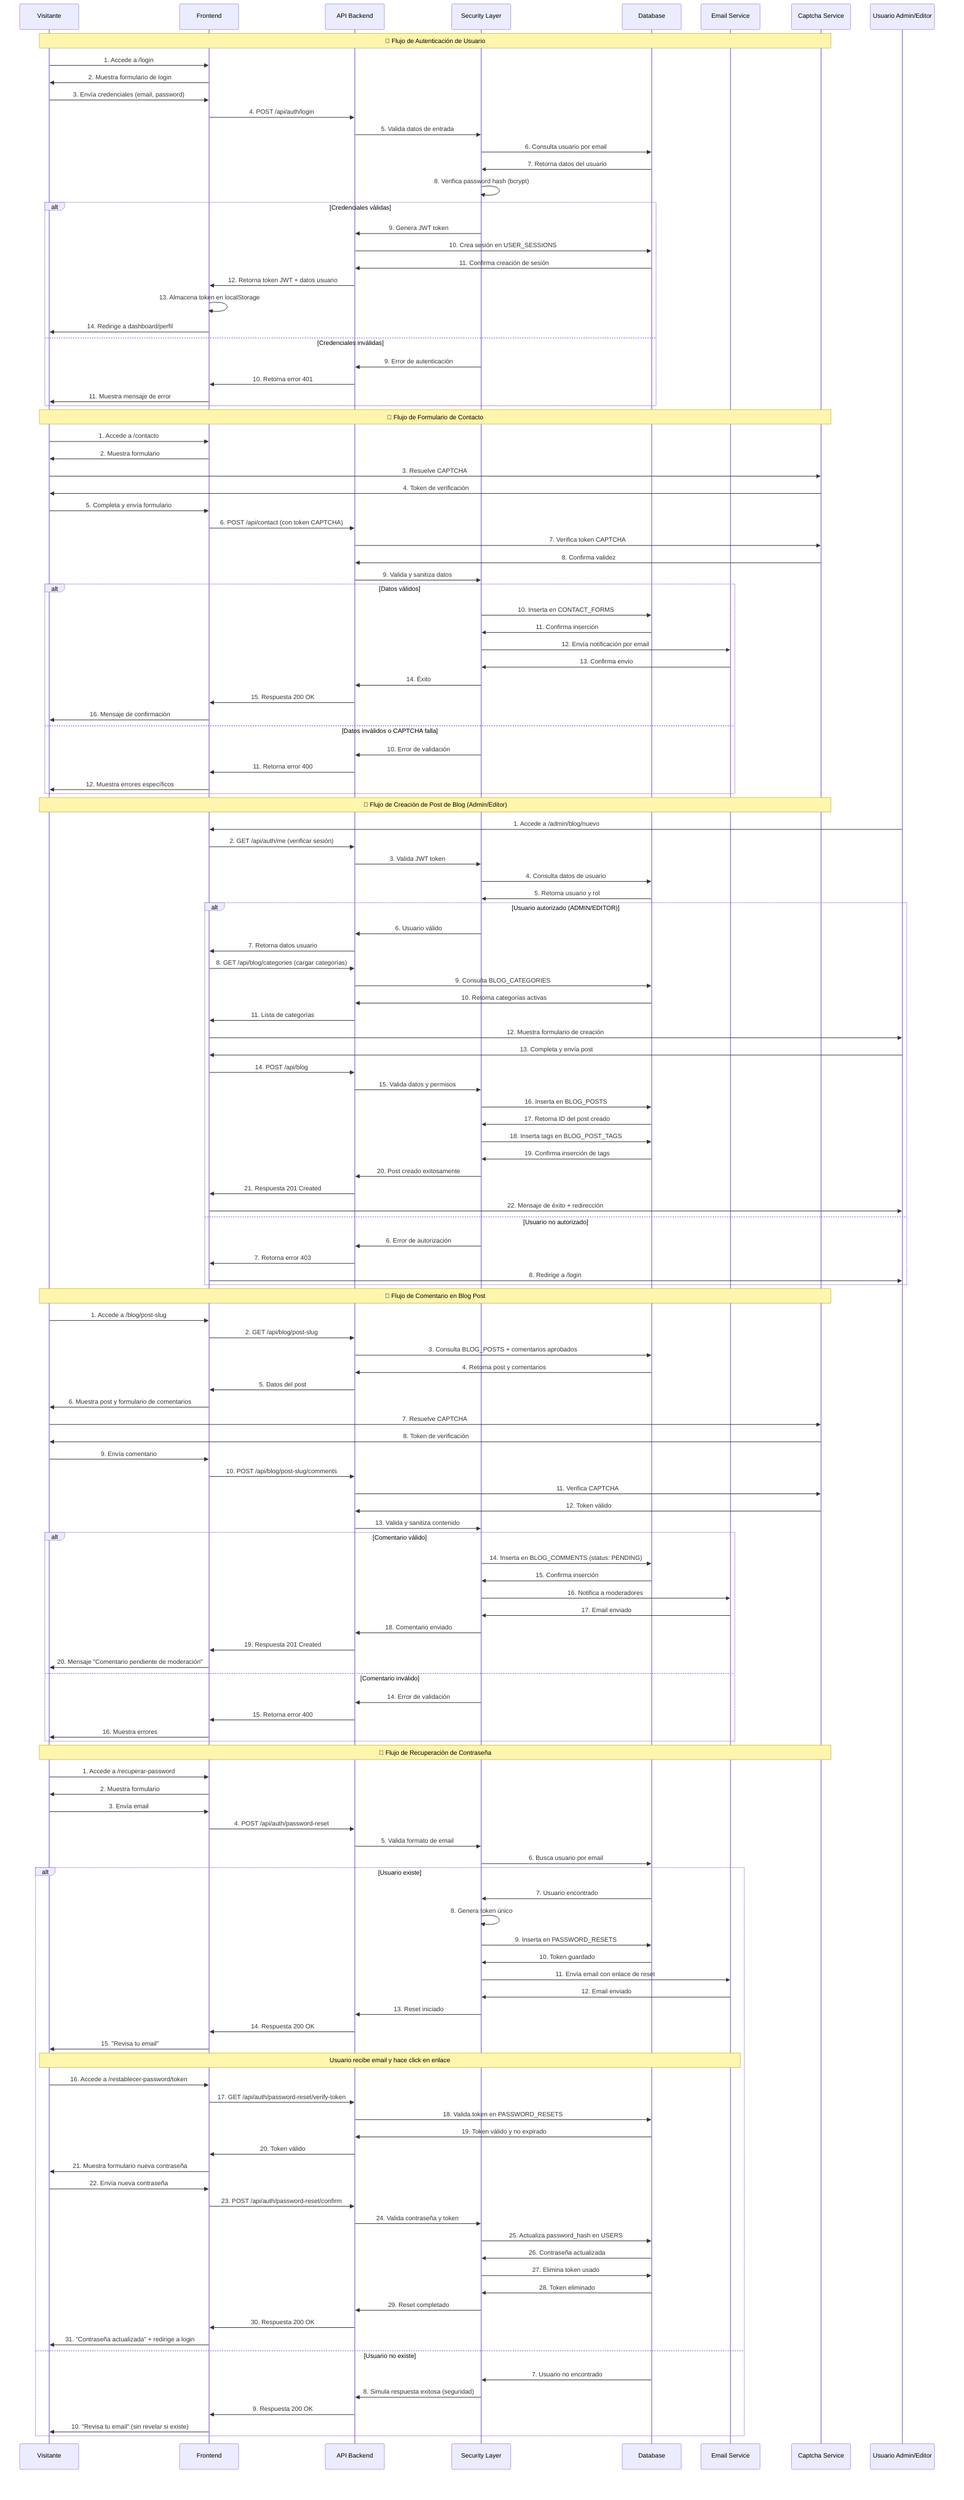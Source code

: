 sequenceDiagram
    %% Comentarios:
    %% - Diagramas de secuencia principales del sistema web institucional
    %% - Incluye flujos críticos: autenticación, gestión de contenido, contacto, blog
    %% - Muestra interacciones entre Frontend, Backend, Base de Datos y servicios externos
    %% - Considera validaciones, seguridad y notificaciones

    participant V as Visitante
    participant F as Frontend
    participant A as API Backend
    participant S as Security Layer
    participant DB as Database
    participant E as Email Service
    participant C as Captcha Service

    %% === DIAGRAMA 1: AUTENTICACIÓN DE USUARIO ===
    Note over V,C: 🔐 Flujo de Autenticación de Usuario

    V->>F: 1. Accede a /login
    F->>V: 2. Muestra formulario de login
    V->>F: 3. Envía credenciales (email, password)
    F->>A: 4. POST /api/auth/login
    A->>S: 5. Valida datos de entrada
    S->>DB: 6. Consulta usuario por email
    DB->>S: 7. Retorna datos del usuario
    S->>S: 8. Verifica password hash (bcrypt)
    
    alt Credenciales válidas
        S->>A: 9. Genera JWT token
        A->>DB: 10. Crea sesión en USER_SESSIONS
        DB->>A: 11. Confirma creación de sesión
        A->>F: 12. Retorna token JWT + datos usuario
        F->>F: 13. Almacena token en localStorage
        F->>V: 14. Redirige a dashboard/perfil
    else Credenciales inválidas
        S->>A: 9. Error de autenticación
        A->>F: 10. Retorna error 401
        F->>V: 11. Muestra mensaje de error
    end

    %% === DIAGRAMA 2: ENVÍO DE FORMULARIO DE CONTACTO ===
    Note over V,C: 📧 Flujo de Formulario de Contacto

    V->>F: 1. Accede a /contacto
    F->>V: 2. Muestra formulario
    V->>C: 3. Resuelve CAPTCHA
    C->>V: 4. Token de verificación
    V->>F: 5. Completa y envía formulario
    F->>A: 6. POST /api/contact (con token CAPTCHA)
    A->>C: 7. Verifica token CAPTCHA
    C->>A: 8. Confirma validez
    A->>S: 9. Valida y sanitiza datos
    
    alt Datos válidos
        S->>DB: 10. Inserta en CONTACT_FORMS
        DB->>S: 11. Confirma inserción
        S->>E: 12. Envía notificación por email
        E->>S: 13. Confirma envío
        S->>A: 14. Éxito
        A->>F: 15. Respuesta 200 OK
        F->>V: 16. Mensaje de confirmación
    else Datos inválidos o CAPTCHA falla
        S->>A: 10. Error de validación
        A->>F: 11. Retorna error 400
        F->>V: 12. Muestra errores específicos
    end

    %% === DIAGRAMA 3: CREACIÓN DE POST DE BLOG ===
    Note over V,C: 📝 Flujo de Creación de Post de Blog (Admin/Editor)

    participant U as Usuario Admin/Editor

    U->>F: 1. Accede a /admin/blog/nuevo
    F->>A: 2. GET /api/auth/me (verificar sesión)
    A->>S: 3. Valida JWT token
    S->>DB: 4. Consulta datos de usuario
    DB->>S: 5. Retorna usuario y rol
    
    alt Usuario autorizado (ADMIN/EDITOR)
        S->>A: 6. Usuario válido
        A->>F: 7. Retorna datos usuario
        F->>A: 8. GET /api/blog/categories (cargar categorías)
        A->>DB: 9. Consulta BLOG_CATEGORIES
        DB->>A: 10. Retorna categorías activas
        A->>F: 11. Lista de categorías
        F->>U: 12. Muestra formulario de creación
        
        U->>F: 13. Completa y envía post
        F->>A: 14. POST /api/blog
        A->>S: 15. Valida datos y permisos
        S->>DB: 16. Inserta en BLOG_POSTS
        DB->>S: 17. Retorna ID del post creado
        S->>DB: 18. Inserta tags en BLOG_POST_TAGS
        DB->>S: 19. Confirma inserción de tags
        S->>A: 20. Post creado exitosamente
        A->>F: 21. Respuesta 201 Created
        F->>U: 22. Mensaje de éxito + redirección
    else Usuario no autorizado
        S->>A: 6. Error de autorización
        A->>F: 7. Retorna error 403
        F->>U: 8. Redirige a /login
    end

    %% === DIAGRAMA 4: COMENTARIO EN BLOG POST ===
    Note over V,C: 💬 Flujo de Comentario en Blog Post

    V->>F: 1. Accede a /blog/post-slug
    F->>A: 2. GET /api/blog/post-slug
    A->>DB: 3. Consulta BLOG_POSTS + comentarios aprobados
    DB->>A: 4. Retorna post y comentarios
    A->>F: 5. Datos del post
    F->>V: 6. Muestra post y formulario de comentarios
    
    V->>C: 7. Resuelve CAPTCHA
    C->>V: 8. Token de verificación
    V->>F: 9. Envía comentario
    F->>A: 10. POST /api/blog/post-slug/comments
    A->>C: 11. Verifica CAPTCHA
    C->>A: 12. Token válido
    A->>S: 13. Valida y sanitiza contenido
    
    alt Comentario válido
        S->>DB: 14. Inserta en BLOG_COMMENTS (status: PENDING)
        DB->>S: 15. Confirma inserción
        S->>E: 16. Notifica a moderadores
        E->>S: 17. Email enviado
        S->>A: 18. Comentario enviado
        A->>F: 19. Respuesta 201 Created
        F->>V: 20. Mensaje "Comentario pendiente de moderación"
    else Comentario inválido
        S->>A: 14. Error de validación
        A->>F: 15. Retorna error 400
        F->>V: 16. Muestra errores
    end

    %% === DIAGRAMA 5: RECUPERACIÓN DE CONTRASEÑA ===
    Note over V,C: 🔑 Flujo de Recuperación de Contraseña

    V->>F: 1. Accede a /recuperar-password
    F->>V: 2. Muestra formulario
    V->>F: 3. Envía email
    F->>A: 4. POST /api/auth/password-reset
    A->>S: 5. Valida formato de email
    S->>DB: 6. Busca usuario por email
    
    alt Usuario existe
        DB->>S: 7. Usuario encontrado
        S->>S: 8. Genera token único
        S->>DB: 9. Inserta en PASSWORD_RESETS
        DB->>S: 10. Token guardado
        S->>E: 11. Envía email con enlace de reset
        E->>S: 12. Email enviado
        S->>A: 13. Reset iniciado
        A->>F: 14. Respuesta 200 OK
        F->>V: 15. "Revisa tu email"
        
        Note over V,E: Usuario recibe email y hace click en enlace
        
        V->>F: 16. Accede a /restablecer-password/token
        F->>A: 17. GET /api/auth/password-reset/verify-token
        A->>DB: 18. Valida token en PASSWORD_RESETS
        DB->>A: 19. Token válido y no expirado
        A->>F: 20. Token válido
        F->>V: 21. Muestra formulario nueva contraseña
        
        V->>F: 22. Envía nueva contraseña
        F->>A: 23. POST /api/auth/password-reset/confirm
        A->>S: 24. Valida contraseña y token
        S->>DB: 25. Actualiza password_hash en USERS
        DB->>S: 26. Contraseña actualizada
        S->>DB: 27. Elimina token usado
        DB->>S: 28. Token eliminado
        S->>A: 29. Reset completado
        A->>F: 30. Respuesta 200 OK
        F->>V: 31. "Contraseña actualizada" + redirige a login
    else Usuario no existe
        DB->>S: 7. Usuario no encontrado
        S->>A: 8. Simula respuesta exitosa (seguridad)
        A->>F: 9. Respuesta 200 OK
        F->>V: 10. "Revisa tu email" (sin revelar si existe)
    end